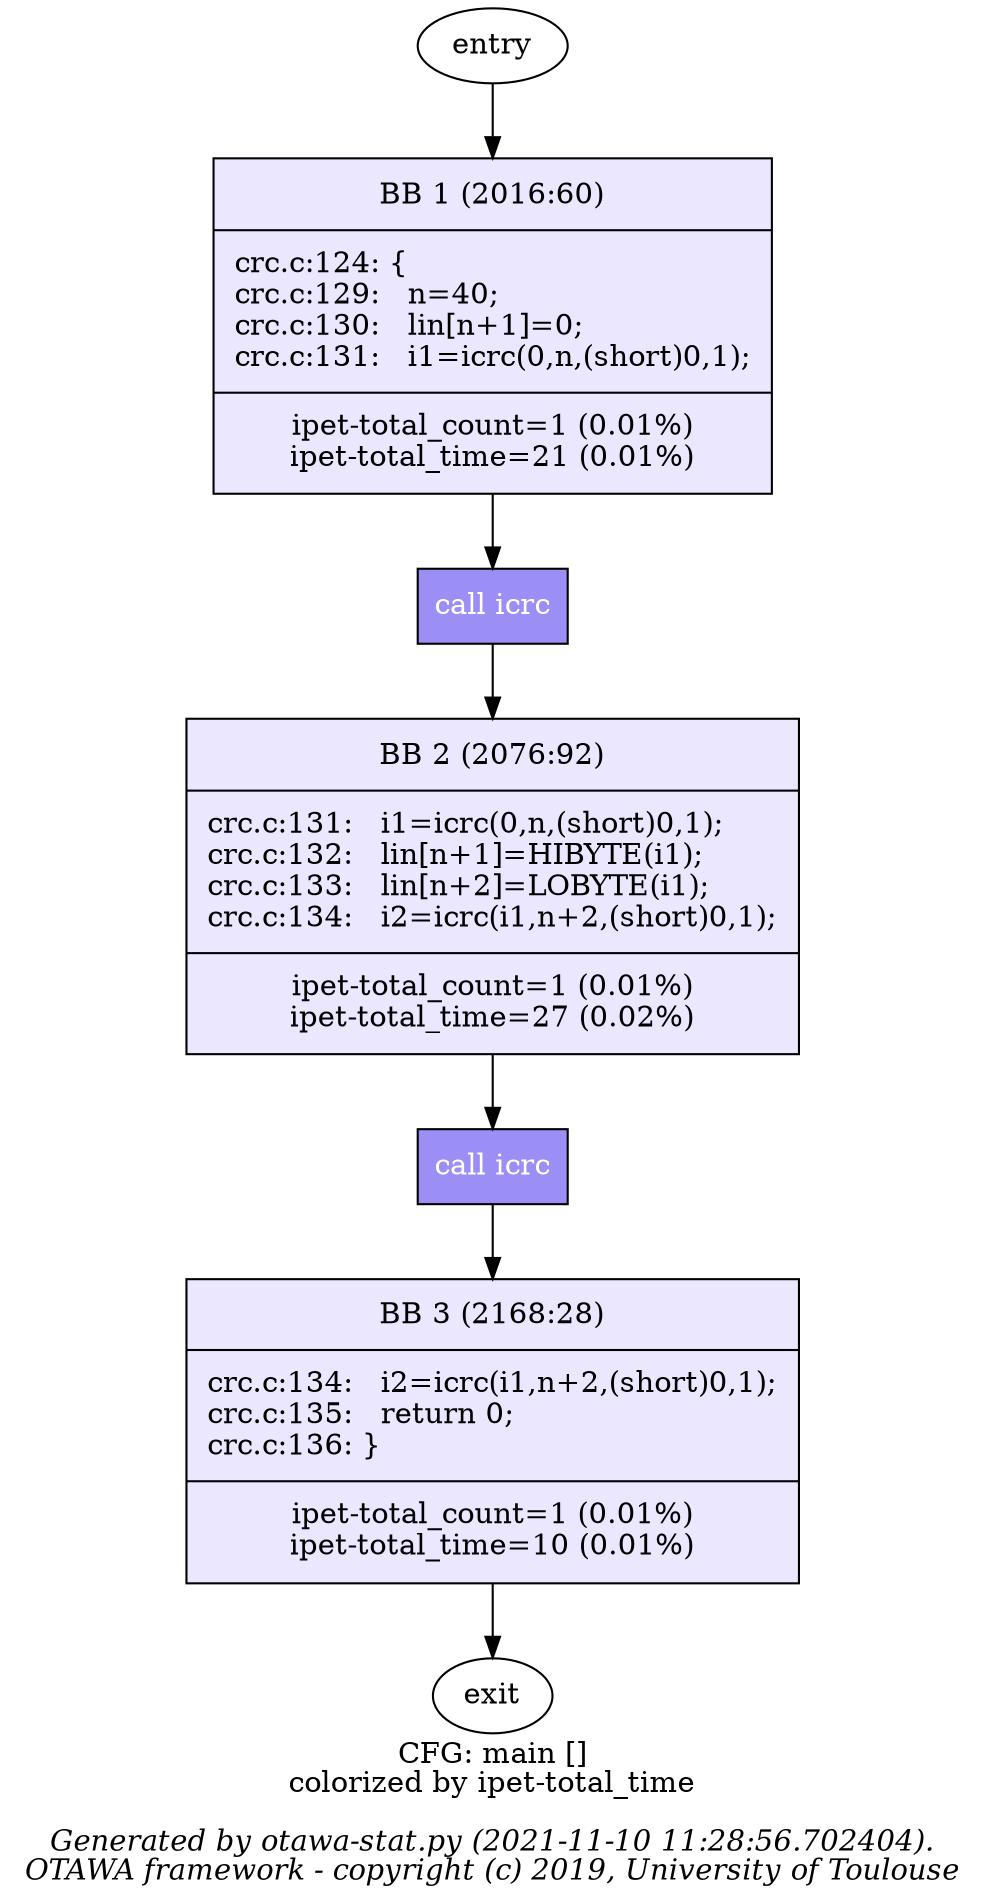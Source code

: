 digraph _0 {
	_0_0 [label="entry"];
	_0_1 [margin=0,shape="box",label=<<table border='0' cellpadding='8px'><tr><td>BB 1 (2016:60)</td></tr><hr/><tr><td align='left'>crc.c:124: {
<br align='left'/>crc.c:129: &nbsp;&nbsp;n=40;
<br align='left'/>crc.c:130: &nbsp;&nbsp;lin[n+1]=0;
<br align='left'/>crc.c:131: &nbsp;&nbsp;i1=icrc(0,n,(short)0,1);
<br align='left'/></td></tr><hr/><tr><td>ipet-total_count=1 (0.01%)<br/>ipet-total_time=21 (0.01%)<br/></td></tr></table>>,fillcolor="#eae7ff",style="filled",fontcolor="#000000"];
	_0_2 [margin=0,shape="box",label=<<table border='0' cellpadding='8px'><tr><td>BB 2 (2076:92)</td></tr><hr/><tr><td align='left'>crc.c:131: &nbsp;&nbsp;i1=icrc(0,n,(short)0,1);
<br align='left'/>crc.c:132: &nbsp;&nbsp;lin[n+1]=HIBYTE(i1);
<br align='left'/>crc.c:133: &nbsp;&nbsp;lin[n+2]=LOBYTE(i1);
<br align='left'/>crc.c:134: &nbsp;&nbsp;i2=icrc(i1,n+2,(short)0,1);
<br align='left'/></td></tr><hr/><tr><td>ipet-total_count=1 (0.01%)<br/>ipet-total_time=27 (0.02%)<br/></td></tr></table>>,fillcolor="#eae7ff",style="filled",fontcolor="#000000"];
	_0_3 [margin=0,shape="box",label=<<table border='0' cellpadding='8px'><tr><td>BB 3 (2168:28)</td></tr><hr/><tr><td align='left'>crc.c:134: &nbsp;&nbsp;i2=icrc(i1,n+2,(short)0,1);
<br align='left'/>crc.c:135: &nbsp;&nbsp;return&nbsp;0;
<br align='left'/>crc.c:136: }
<br align='left'/></td></tr><hr/><tr><td>ipet-total_count=1 (0.01%)<br/>ipet-total_time=10 (0.01%)<br/></td></tr></table>>,fillcolor="#eae7ff",style="filled",fontcolor="#000000"];
	_0_4 [URL="_1.dot",label="call icrc",shape="box",fillcolor="#9b8ef5",style="filled",fontcolor="#ffffff"];
	_0_5 [URL="_3.dot",label="call icrc",shape="box",fillcolor="#9b8ef5",style="filled",fontcolor="#ffffff"];
	_0_6 [label="exit"];
	_0_0 -> _0_1;
	_0_1 -> _0_4;
	_0_2 -> _0_5;
	_0_3 -> _0_6;
	_0_4 -> _0_2;
	_0_5 -> _0_3;
label=<CFG: main []<br/>colorized by ipet-total_time<br/><BR/><I>Generated by otawa-stat.py (2021-11-10 11:28:56.702404).</I><BR/><I>OTAWA framework - copyright (c) 2019, University of Toulouse</I>>;
}